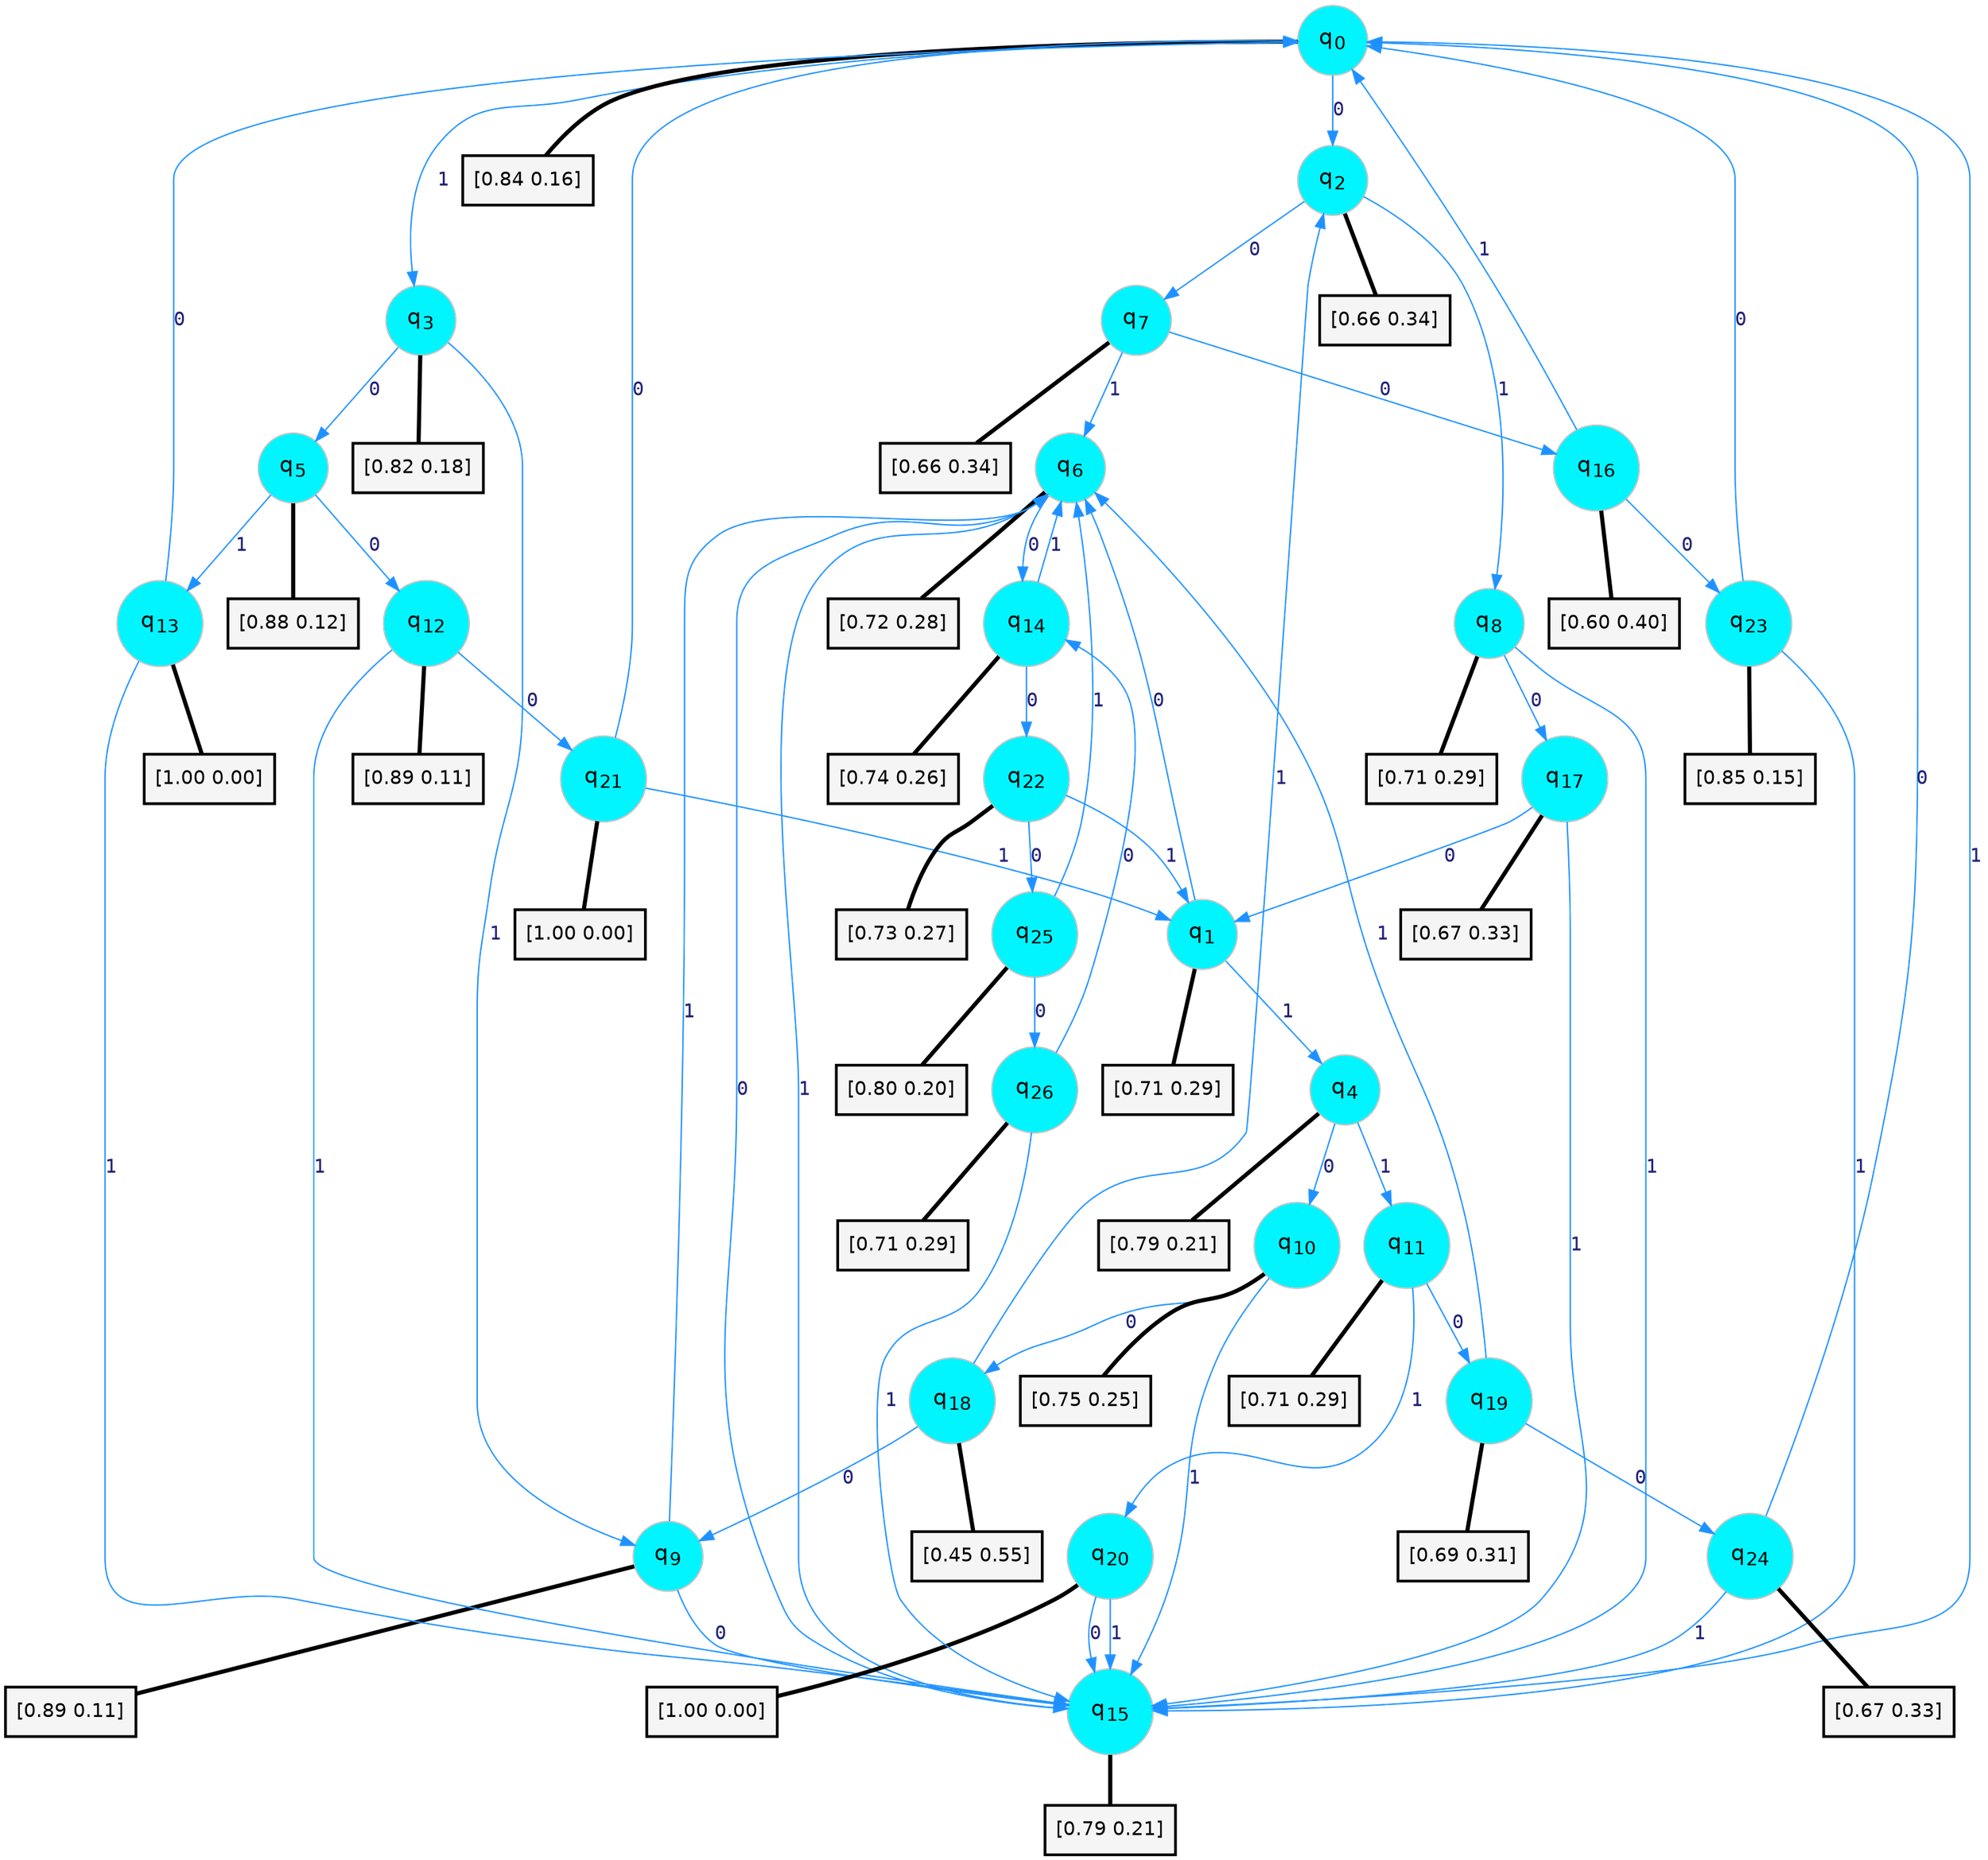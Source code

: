 digraph G {
graph [
bgcolor=transparent, dpi=300, rankdir=TD, size="40,25"];
node [
color=gray, fillcolor=turquoise1, fontcolor=black, fontname=Helvetica, fontsize=16, fontweight=bold, shape=circle, style=filled];
edge [
arrowsize=1, color=dodgerblue1, fontcolor=midnightblue, fontname=courier, fontweight=bold, penwidth=1, style=solid, weight=20];
0[label=<q<SUB>0</SUB>>];
1[label=<q<SUB>1</SUB>>];
2[label=<q<SUB>2</SUB>>];
3[label=<q<SUB>3</SUB>>];
4[label=<q<SUB>4</SUB>>];
5[label=<q<SUB>5</SUB>>];
6[label=<q<SUB>6</SUB>>];
7[label=<q<SUB>7</SUB>>];
8[label=<q<SUB>8</SUB>>];
9[label=<q<SUB>9</SUB>>];
10[label=<q<SUB>10</SUB>>];
11[label=<q<SUB>11</SUB>>];
12[label=<q<SUB>12</SUB>>];
13[label=<q<SUB>13</SUB>>];
14[label=<q<SUB>14</SUB>>];
15[label=<q<SUB>15</SUB>>];
16[label=<q<SUB>16</SUB>>];
17[label=<q<SUB>17</SUB>>];
18[label=<q<SUB>18</SUB>>];
19[label=<q<SUB>19</SUB>>];
20[label=<q<SUB>20</SUB>>];
21[label=<q<SUB>21</SUB>>];
22[label=<q<SUB>22</SUB>>];
23[label=<q<SUB>23</SUB>>];
24[label=<q<SUB>24</SUB>>];
25[label=<q<SUB>25</SUB>>];
26[label=<q<SUB>26</SUB>>];
27[label="[0.84 0.16]", shape=box,fontcolor=black, fontname=Helvetica, fontsize=14, penwidth=2, fillcolor=whitesmoke,color=black];
28[label="[0.71 0.29]", shape=box,fontcolor=black, fontname=Helvetica, fontsize=14, penwidth=2, fillcolor=whitesmoke,color=black];
29[label="[0.66 0.34]", shape=box,fontcolor=black, fontname=Helvetica, fontsize=14, penwidth=2, fillcolor=whitesmoke,color=black];
30[label="[0.82 0.18]", shape=box,fontcolor=black, fontname=Helvetica, fontsize=14, penwidth=2, fillcolor=whitesmoke,color=black];
31[label="[0.79 0.21]", shape=box,fontcolor=black, fontname=Helvetica, fontsize=14, penwidth=2, fillcolor=whitesmoke,color=black];
32[label="[0.88 0.12]", shape=box,fontcolor=black, fontname=Helvetica, fontsize=14, penwidth=2, fillcolor=whitesmoke,color=black];
33[label="[0.72 0.28]", shape=box,fontcolor=black, fontname=Helvetica, fontsize=14, penwidth=2, fillcolor=whitesmoke,color=black];
34[label="[0.66 0.34]", shape=box,fontcolor=black, fontname=Helvetica, fontsize=14, penwidth=2, fillcolor=whitesmoke,color=black];
35[label="[0.71 0.29]", shape=box,fontcolor=black, fontname=Helvetica, fontsize=14, penwidth=2, fillcolor=whitesmoke,color=black];
36[label="[0.89 0.11]", shape=box,fontcolor=black, fontname=Helvetica, fontsize=14, penwidth=2, fillcolor=whitesmoke,color=black];
37[label="[0.75 0.25]", shape=box,fontcolor=black, fontname=Helvetica, fontsize=14, penwidth=2, fillcolor=whitesmoke,color=black];
38[label="[0.71 0.29]", shape=box,fontcolor=black, fontname=Helvetica, fontsize=14, penwidth=2, fillcolor=whitesmoke,color=black];
39[label="[0.89 0.11]", shape=box,fontcolor=black, fontname=Helvetica, fontsize=14, penwidth=2, fillcolor=whitesmoke,color=black];
40[label="[1.00 0.00]", shape=box,fontcolor=black, fontname=Helvetica, fontsize=14, penwidth=2, fillcolor=whitesmoke,color=black];
41[label="[0.74 0.26]", shape=box,fontcolor=black, fontname=Helvetica, fontsize=14, penwidth=2, fillcolor=whitesmoke,color=black];
42[label="[0.79 0.21]", shape=box,fontcolor=black, fontname=Helvetica, fontsize=14, penwidth=2, fillcolor=whitesmoke,color=black];
43[label="[0.60 0.40]", shape=box,fontcolor=black, fontname=Helvetica, fontsize=14, penwidth=2, fillcolor=whitesmoke,color=black];
44[label="[0.67 0.33]", shape=box,fontcolor=black, fontname=Helvetica, fontsize=14, penwidth=2, fillcolor=whitesmoke,color=black];
45[label="[0.45 0.55]", shape=box,fontcolor=black, fontname=Helvetica, fontsize=14, penwidth=2, fillcolor=whitesmoke,color=black];
46[label="[0.69 0.31]", shape=box,fontcolor=black, fontname=Helvetica, fontsize=14, penwidth=2, fillcolor=whitesmoke,color=black];
47[label="[1.00 0.00]", shape=box,fontcolor=black, fontname=Helvetica, fontsize=14, penwidth=2, fillcolor=whitesmoke,color=black];
48[label="[1.00 0.00]", shape=box,fontcolor=black, fontname=Helvetica, fontsize=14, penwidth=2, fillcolor=whitesmoke,color=black];
49[label="[0.73 0.27]", shape=box,fontcolor=black, fontname=Helvetica, fontsize=14, penwidth=2, fillcolor=whitesmoke,color=black];
50[label="[0.85 0.15]", shape=box,fontcolor=black, fontname=Helvetica, fontsize=14, penwidth=2, fillcolor=whitesmoke,color=black];
51[label="[0.67 0.33]", shape=box,fontcolor=black, fontname=Helvetica, fontsize=14, penwidth=2, fillcolor=whitesmoke,color=black];
52[label="[0.80 0.20]", shape=box,fontcolor=black, fontname=Helvetica, fontsize=14, penwidth=2, fillcolor=whitesmoke,color=black];
53[label="[0.71 0.29]", shape=box,fontcolor=black, fontname=Helvetica, fontsize=14, penwidth=2, fillcolor=whitesmoke,color=black];
0->2 [label=0];
0->3 [label=1];
0->27 [arrowhead=none, penwidth=3,color=black];
1->6 [label=0];
1->4 [label=1];
1->28 [arrowhead=none, penwidth=3,color=black];
2->7 [label=0];
2->8 [label=1];
2->29 [arrowhead=none, penwidth=3,color=black];
3->5 [label=0];
3->9 [label=1];
3->30 [arrowhead=none, penwidth=3,color=black];
4->10 [label=0];
4->11 [label=1];
4->31 [arrowhead=none, penwidth=3,color=black];
5->12 [label=0];
5->13 [label=1];
5->32 [arrowhead=none, penwidth=3,color=black];
6->14 [label=0];
6->15 [label=1];
6->33 [arrowhead=none, penwidth=3,color=black];
7->16 [label=0];
7->6 [label=1];
7->34 [arrowhead=none, penwidth=3,color=black];
8->17 [label=0];
8->15 [label=1];
8->35 [arrowhead=none, penwidth=3,color=black];
9->15 [label=0];
9->6 [label=1];
9->36 [arrowhead=none, penwidth=3,color=black];
10->18 [label=0];
10->15 [label=1];
10->37 [arrowhead=none, penwidth=3,color=black];
11->19 [label=0];
11->20 [label=1];
11->38 [arrowhead=none, penwidth=3,color=black];
12->21 [label=0];
12->15 [label=1];
12->39 [arrowhead=none, penwidth=3,color=black];
13->0 [label=0];
13->15 [label=1];
13->40 [arrowhead=none, penwidth=3,color=black];
14->22 [label=0];
14->6 [label=1];
14->41 [arrowhead=none, penwidth=3,color=black];
15->6 [label=0];
15->0 [label=1];
15->42 [arrowhead=none, penwidth=3,color=black];
16->23 [label=0];
16->0 [label=1];
16->43 [arrowhead=none, penwidth=3,color=black];
17->1 [label=0];
17->15 [label=1];
17->44 [arrowhead=none, penwidth=3,color=black];
18->9 [label=0];
18->2 [label=1];
18->45 [arrowhead=none, penwidth=3,color=black];
19->24 [label=0];
19->6 [label=1];
19->46 [arrowhead=none, penwidth=3,color=black];
20->15 [label=0];
20->15 [label=1];
20->47 [arrowhead=none, penwidth=3,color=black];
21->0 [label=0];
21->1 [label=1];
21->48 [arrowhead=none, penwidth=3,color=black];
22->25 [label=0];
22->1 [label=1];
22->49 [arrowhead=none, penwidth=3,color=black];
23->0 [label=0];
23->15 [label=1];
23->50 [arrowhead=none, penwidth=3,color=black];
24->0 [label=0];
24->15 [label=1];
24->51 [arrowhead=none, penwidth=3,color=black];
25->26 [label=0];
25->6 [label=1];
25->52 [arrowhead=none, penwidth=3,color=black];
26->14 [label=0];
26->15 [label=1];
26->53 [arrowhead=none, penwidth=3,color=black];
}
